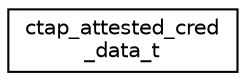digraph "Graphical Class Hierarchy"
{
 // LATEX_PDF_SIZE
  edge [fontname="Helvetica",fontsize="10",labelfontname="Helvetica",labelfontsize="10"];
  node [fontname="Helvetica",fontsize="10",shape=record];
  rankdir="LR";
  Node0 [label="ctap_attested_cred\l_data_t",height=0.2,width=0.4,color="black", fillcolor="white", style="filled",URL="$structctap__attested__cred__data__t.html",tooltip="CTAP attested credential data struct."];
}
